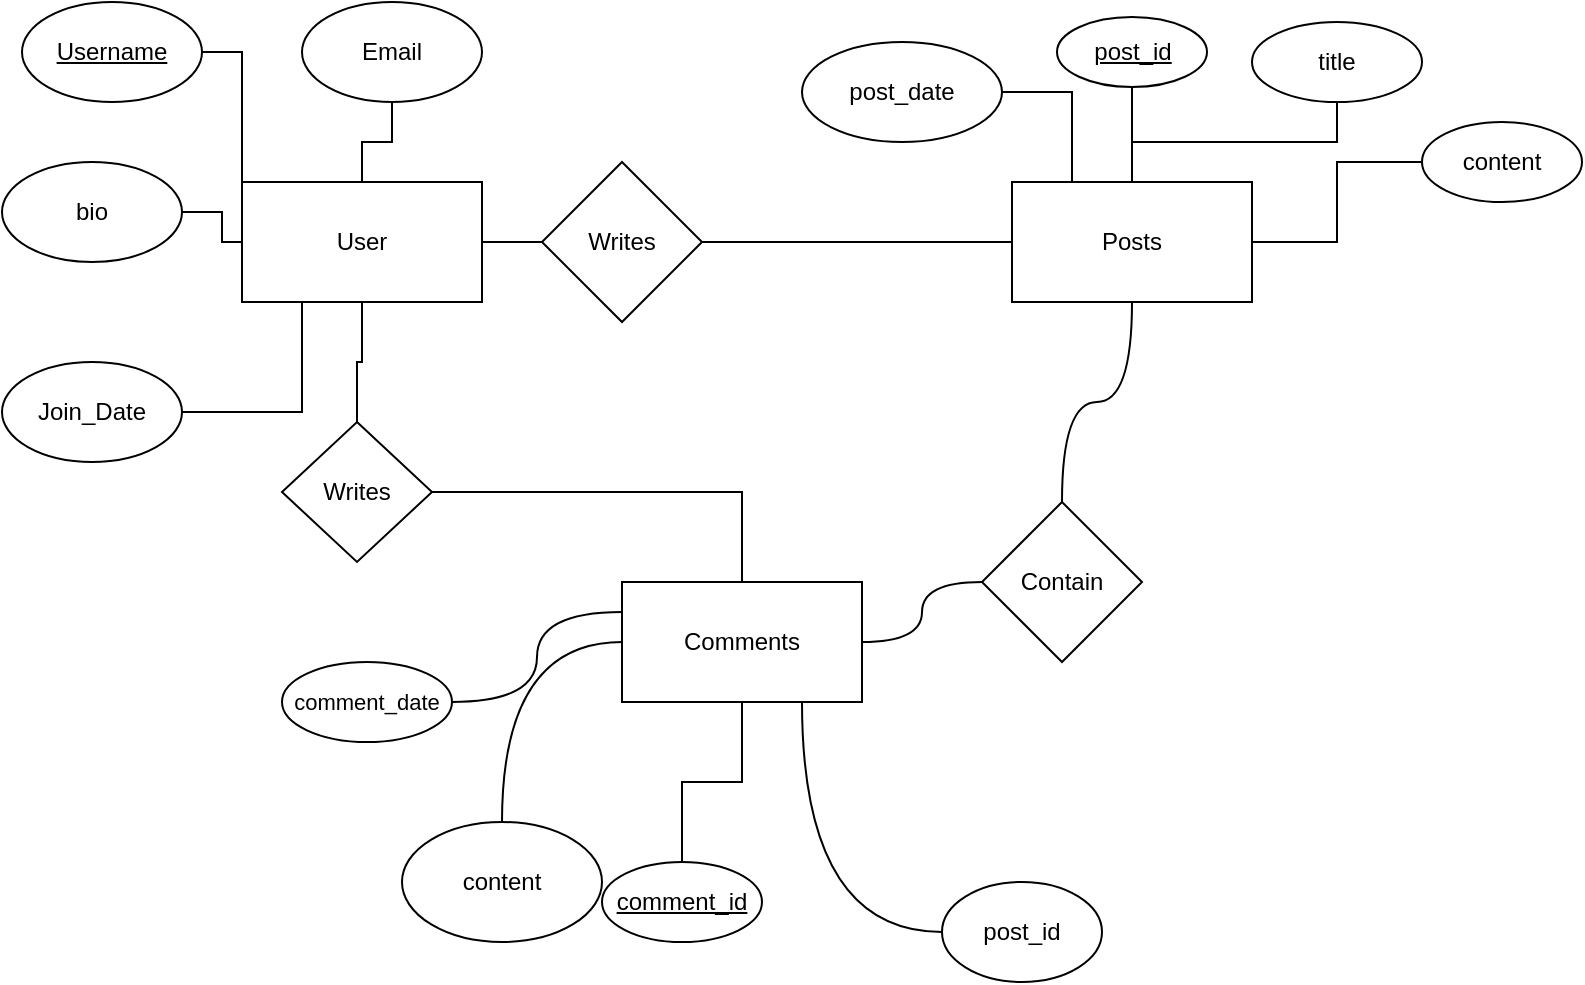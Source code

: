 <mxfile version="15.9.6" type="github">
  <diagram id="R2lEEEUBdFMjLlhIrx00" name="Page-1">
    <mxGraphModel dx="592" dy="1145" grid="1" gridSize="10" guides="1" tooltips="1" connect="1" arrows="1" fold="1" page="1" pageScale="1" pageWidth="850" pageHeight="1100" math="0" shadow="0" extFonts="Permanent Marker^https://fonts.googleapis.com/css?family=Permanent+Marker">
      <root>
        <mxCell id="0" />
        <mxCell id="1" parent="0" />
        <mxCell id="WdFm82vNa74Ln5VgWXqi-16" style="edgeStyle=orthogonalEdgeStyle;rounded=0;orthogonalLoop=1;jettySize=auto;html=1;entryX=0;entryY=0.5;entryDx=0;entryDy=0;endArrow=none;endFill=0;" edge="1" parent="1" source="WdFm82vNa74Ln5VgWXqi-1" target="WdFm82vNa74Ln5VgWXqi-15">
          <mxGeometry relative="1" as="geometry" />
        </mxCell>
        <mxCell id="WdFm82vNa74Ln5VgWXqi-1" value="User" style="rounded=0;whiteSpace=wrap;html=1;" vertex="1" parent="1">
          <mxGeometry x="150" y="580" width="120" height="60" as="geometry" />
        </mxCell>
        <mxCell id="WdFm82vNa74Ln5VgWXqi-3" style="edgeStyle=orthogonalEdgeStyle;rounded=0;orthogonalLoop=1;jettySize=auto;html=1;entryX=0;entryY=0;entryDx=0;entryDy=0;endArrow=none;endFill=0;" edge="1" parent="1" source="WdFm82vNa74Ln5VgWXqi-2" target="WdFm82vNa74Ln5VgWXqi-1">
          <mxGeometry relative="1" as="geometry" />
        </mxCell>
        <mxCell id="WdFm82vNa74Ln5VgWXqi-2" value="&lt;u&gt;Username&lt;/u&gt;" style="ellipse;whiteSpace=wrap;html=1;" vertex="1" parent="1">
          <mxGeometry x="40" y="490" width="90" height="50" as="geometry" />
        </mxCell>
        <mxCell id="WdFm82vNa74Ln5VgWXqi-13" style="edgeStyle=orthogonalEdgeStyle;rounded=0;orthogonalLoop=1;jettySize=auto;html=1;endArrow=none;endFill=0;" edge="1" parent="1" source="WdFm82vNa74Ln5VgWXqi-5" target="WdFm82vNa74Ln5VgWXqi-1">
          <mxGeometry relative="1" as="geometry" />
        </mxCell>
        <mxCell id="WdFm82vNa74Ln5VgWXqi-5" value="Email" style="ellipse;whiteSpace=wrap;html=1;" vertex="1" parent="1">
          <mxGeometry x="180" y="490" width="90" height="50" as="geometry" />
        </mxCell>
        <mxCell id="WdFm82vNa74Ln5VgWXqi-14" style="edgeStyle=orthogonalEdgeStyle;rounded=0;orthogonalLoop=1;jettySize=auto;html=1;entryX=0.25;entryY=1;entryDx=0;entryDy=0;endArrow=none;endFill=0;" edge="1" parent="1" source="WdFm82vNa74Ln5VgWXqi-6" target="WdFm82vNa74Ln5VgWXqi-1">
          <mxGeometry relative="1" as="geometry" />
        </mxCell>
        <mxCell id="WdFm82vNa74Ln5VgWXqi-6" value="Join_Date" style="ellipse;whiteSpace=wrap;html=1;" vertex="1" parent="1">
          <mxGeometry x="30" y="670" width="90" height="50" as="geometry" />
        </mxCell>
        <mxCell id="WdFm82vNa74Ln5VgWXqi-11" style="edgeStyle=orthogonalEdgeStyle;rounded=0;orthogonalLoop=1;jettySize=auto;html=1;entryX=0;entryY=0.5;entryDx=0;entryDy=0;endArrow=none;endFill=0;" edge="1" parent="1" source="WdFm82vNa74Ln5VgWXqi-10" target="WdFm82vNa74Ln5VgWXqi-1">
          <mxGeometry relative="1" as="geometry" />
        </mxCell>
        <mxCell id="WdFm82vNa74Ln5VgWXqi-10" value="bio" style="ellipse;whiteSpace=wrap;html=1;" vertex="1" parent="1">
          <mxGeometry x="30" y="570" width="90" height="50" as="geometry" />
        </mxCell>
        <mxCell id="WdFm82vNa74Ln5VgWXqi-18" value="" style="edgeStyle=orthogonalEdgeStyle;rounded=0;orthogonalLoop=1;jettySize=auto;html=1;strokeColor=default;endArrow=none;endFill=0;" edge="1" parent="1" source="WdFm82vNa74Ln5VgWXqi-15" target="WdFm82vNa74Ln5VgWXqi-17">
          <mxGeometry relative="1" as="geometry" />
        </mxCell>
        <mxCell id="WdFm82vNa74Ln5VgWXqi-15" value="Writes" style="rhombus;whiteSpace=wrap;html=1;" vertex="1" parent="1">
          <mxGeometry x="300" y="570" width="80" height="80" as="geometry" />
        </mxCell>
        <mxCell id="WdFm82vNa74Ln5VgWXqi-20" value="" style="edgeStyle=orthogonalEdgeStyle;rounded=0;orthogonalLoop=1;jettySize=auto;html=1;endArrow=none;endFill=0;" edge="1" parent="1" source="WdFm82vNa74Ln5VgWXqi-17" target="WdFm82vNa74Ln5VgWXqi-19">
          <mxGeometry relative="1" as="geometry" />
        </mxCell>
        <mxCell id="WdFm82vNa74Ln5VgWXqi-22" value="" style="edgeStyle=orthogonalEdgeStyle;rounded=0;orthogonalLoop=1;jettySize=auto;html=1;endArrow=none;endFill=0;" edge="1" parent="1" source="WdFm82vNa74Ln5VgWXqi-17" target="WdFm82vNa74Ln5VgWXqi-21">
          <mxGeometry relative="1" as="geometry" />
        </mxCell>
        <mxCell id="WdFm82vNa74Ln5VgWXqi-25" style="edgeStyle=orthogonalEdgeStyle;rounded=0;orthogonalLoop=1;jettySize=auto;html=1;entryX=0;entryY=0.5;entryDx=0;entryDy=0;endArrow=none;endFill=0;" edge="1" parent="1" source="WdFm82vNa74Ln5VgWXqi-17" target="WdFm82vNa74Ln5VgWXqi-24">
          <mxGeometry relative="1" as="geometry" />
        </mxCell>
        <mxCell id="WdFm82vNa74Ln5VgWXqi-42" value="" style="edgeStyle=orthogonalEdgeStyle;orthogonalLoop=1;jettySize=auto;html=1;endArrow=none;endFill=0;strokeColor=default;curved=1;" edge="1" parent="1" source="WdFm82vNa74Ln5VgWXqi-17" target="WdFm82vNa74Ln5VgWXqi-41">
          <mxGeometry relative="1" as="geometry" />
        </mxCell>
        <mxCell id="WdFm82vNa74Ln5VgWXqi-17" value="Posts" style="whiteSpace=wrap;html=1;" vertex="1" parent="1">
          <mxGeometry x="535" y="580" width="120" height="60" as="geometry" />
        </mxCell>
        <mxCell id="WdFm82vNa74Ln5VgWXqi-19" value="&lt;u&gt;post_id&lt;/u&gt;" style="ellipse;whiteSpace=wrap;html=1;" vertex="1" parent="1">
          <mxGeometry x="557.5" y="497.5" width="75" height="35" as="geometry" />
        </mxCell>
        <mxCell id="WdFm82vNa74Ln5VgWXqi-21" value="title" style="ellipse;whiteSpace=wrap;html=1;" vertex="1" parent="1">
          <mxGeometry x="655" y="500" width="85" height="40" as="geometry" />
        </mxCell>
        <mxCell id="WdFm82vNa74Ln5VgWXqi-24" value="content" style="ellipse;whiteSpace=wrap;html=1;" vertex="1" parent="1">
          <mxGeometry x="740" y="550" width="80" height="40" as="geometry" />
        </mxCell>
        <mxCell id="WdFm82vNa74Ln5VgWXqi-27" style="edgeStyle=orthogonalEdgeStyle;rounded=0;orthogonalLoop=1;jettySize=auto;html=1;entryX=0.25;entryY=0;entryDx=0;entryDy=0;endArrow=none;endFill=0;" edge="1" parent="1" source="WdFm82vNa74Ln5VgWXqi-26" target="WdFm82vNa74Ln5VgWXqi-17">
          <mxGeometry relative="1" as="geometry" />
        </mxCell>
        <mxCell id="WdFm82vNa74Ln5VgWXqi-26" value="post_date" style="ellipse;whiteSpace=wrap;html=1;" vertex="1" parent="1">
          <mxGeometry x="430" y="510" width="100" height="50" as="geometry" />
        </mxCell>
        <mxCell id="WdFm82vNa74Ln5VgWXqi-32" style="edgeStyle=orthogonalEdgeStyle;rounded=0;orthogonalLoop=1;jettySize=auto;html=1;endArrow=none;endFill=0;strokeColor=default;entryX=0.5;entryY=0;entryDx=0;entryDy=0;" edge="1" parent="1" source="WdFm82vNa74Ln5VgWXqi-30" target="WdFm82vNa74Ln5VgWXqi-33">
          <mxGeometry relative="1" as="geometry">
            <mxPoint x="530" y="740" as="targetPoint" />
          </mxGeometry>
        </mxCell>
        <mxCell id="WdFm82vNa74Ln5VgWXqi-38" style="edgeStyle=orthogonalEdgeStyle;rounded=0;orthogonalLoop=1;jettySize=auto;html=1;entryX=0.5;entryY=1;entryDx=0;entryDy=0;endArrow=none;endFill=0;strokeColor=default;" edge="1" parent="1" source="WdFm82vNa74Ln5VgWXqi-30" target="WdFm82vNa74Ln5VgWXqi-1">
          <mxGeometry relative="1" as="geometry" />
        </mxCell>
        <mxCell id="WdFm82vNa74Ln5VgWXqi-30" value="Writes" style="rhombus;whiteSpace=wrap;html=1;" vertex="1" parent="1">
          <mxGeometry x="170" y="700" width="75" height="70" as="geometry" />
        </mxCell>
        <mxCell id="WdFm82vNa74Ln5VgWXqi-36" value="" style="edgeStyle=orthogonalEdgeStyle;rounded=0;orthogonalLoop=1;jettySize=auto;html=1;endArrow=none;endFill=0;strokeColor=default;" edge="1" parent="1" source="WdFm82vNa74Ln5VgWXqi-33" target="WdFm82vNa74Ln5VgWXqi-35">
          <mxGeometry relative="1" as="geometry" />
        </mxCell>
        <mxCell id="WdFm82vNa74Ln5VgWXqi-47" value="" style="edgeStyle=orthogonalEdgeStyle;shape=connector;curved=1;rounded=1;orthogonalLoop=1;jettySize=auto;html=1;labelBackgroundColor=default;fontFamily=Helvetica;fontSize=11;fontColor=default;endArrow=none;endFill=0;strokeColor=default;" edge="1" parent="1" source="WdFm82vNa74Ln5VgWXqi-33" target="WdFm82vNa74Ln5VgWXqi-46">
          <mxGeometry relative="1" as="geometry" />
        </mxCell>
        <mxCell id="WdFm82vNa74Ln5VgWXqi-33" value="Comments" style="rounded=0;whiteSpace=wrap;html=1;" vertex="1" parent="1">
          <mxGeometry x="340" y="780" width="120" height="60" as="geometry" />
        </mxCell>
        <mxCell id="WdFm82vNa74Ln5VgWXqi-35" value="&lt;u&gt;comment_id&lt;/u&gt;" style="ellipse;whiteSpace=wrap;html=1;rounded=0;" vertex="1" parent="1">
          <mxGeometry x="330" y="920" width="80" height="40" as="geometry" />
        </mxCell>
        <mxCell id="WdFm82vNa74Ln5VgWXqi-48" style="edgeStyle=orthogonalEdgeStyle;shape=connector;curved=1;rounded=1;orthogonalLoop=1;jettySize=auto;html=1;entryX=0.75;entryY=1;entryDx=0;entryDy=0;labelBackgroundColor=default;fontFamily=Helvetica;fontSize=11;fontColor=default;endArrow=none;endFill=0;strokeColor=default;" edge="1" parent="1" source="WdFm82vNa74Ln5VgWXqi-40" target="WdFm82vNa74Ln5VgWXqi-33">
          <mxGeometry relative="1" as="geometry" />
        </mxCell>
        <mxCell id="WdFm82vNa74Ln5VgWXqi-40" value="post_id" style="ellipse;whiteSpace=wrap;html=1;" vertex="1" parent="1">
          <mxGeometry x="500" y="930" width="80" height="50" as="geometry" />
        </mxCell>
        <mxCell id="WdFm82vNa74Ln5VgWXqi-43" style="edgeStyle=orthogonalEdgeStyle;curved=1;orthogonalLoop=1;jettySize=auto;html=1;entryX=1;entryY=0.5;entryDx=0;entryDy=0;endArrow=none;endFill=0;strokeColor=default;" edge="1" parent="1" source="WdFm82vNa74Ln5VgWXqi-41" target="WdFm82vNa74Ln5VgWXqi-33">
          <mxGeometry relative="1" as="geometry" />
        </mxCell>
        <mxCell id="WdFm82vNa74Ln5VgWXqi-41" value="Contain" style="rhombus;whiteSpace=wrap;html=1;" vertex="1" parent="1">
          <mxGeometry x="520" y="740" width="80" height="80" as="geometry" />
        </mxCell>
        <mxCell id="WdFm82vNa74Ln5VgWXqi-49" style="edgeStyle=orthogonalEdgeStyle;shape=connector;curved=1;rounded=1;orthogonalLoop=1;jettySize=auto;html=1;entryX=0;entryY=0.25;entryDx=0;entryDy=0;labelBackgroundColor=default;fontFamily=Helvetica;fontSize=11;fontColor=default;endArrow=none;endFill=0;strokeColor=default;" edge="1" parent="1" source="WdFm82vNa74Ln5VgWXqi-45" target="WdFm82vNa74Ln5VgWXqi-33">
          <mxGeometry relative="1" as="geometry" />
        </mxCell>
        <mxCell id="WdFm82vNa74Ln5VgWXqi-45" value="comment_date" style="ellipse;whiteSpace=wrap;html=1;fontFamily=Helvetica;fontSize=11;fontColor=default;" vertex="1" parent="1">
          <mxGeometry x="170" y="820" width="85" height="40" as="geometry" />
        </mxCell>
        <mxCell id="WdFm82vNa74Ln5VgWXqi-46" value="content" style="ellipse;whiteSpace=wrap;html=1;rounded=0;" vertex="1" parent="1">
          <mxGeometry x="230" y="900" width="100" height="60" as="geometry" />
        </mxCell>
      </root>
    </mxGraphModel>
  </diagram>
</mxfile>
